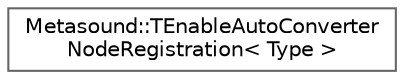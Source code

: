 digraph "Graphical Class Hierarchy"
{
 // INTERACTIVE_SVG=YES
 // LATEX_PDF_SIZE
  bgcolor="transparent";
  edge [fontname=Helvetica,fontsize=10,labelfontname=Helvetica,labelfontsize=10];
  node [fontname=Helvetica,fontsize=10,shape=box,height=0.2,width=0.4];
  rankdir="LR";
  Node0 [id="Node000000",label="Metasound::TEnableAutoConverter\lNodeRegistration\< Type \>",height=0.2,width=0.4,color="grey40", fillcolor="white", style="filled",URL="$d4/dbb/structMetasound_1_1TEnableAutoConverterNodeRegistration.html",tooltip="Enables or disables automatic registration of auto conversion nodes given a MetaSound data type."];
}
